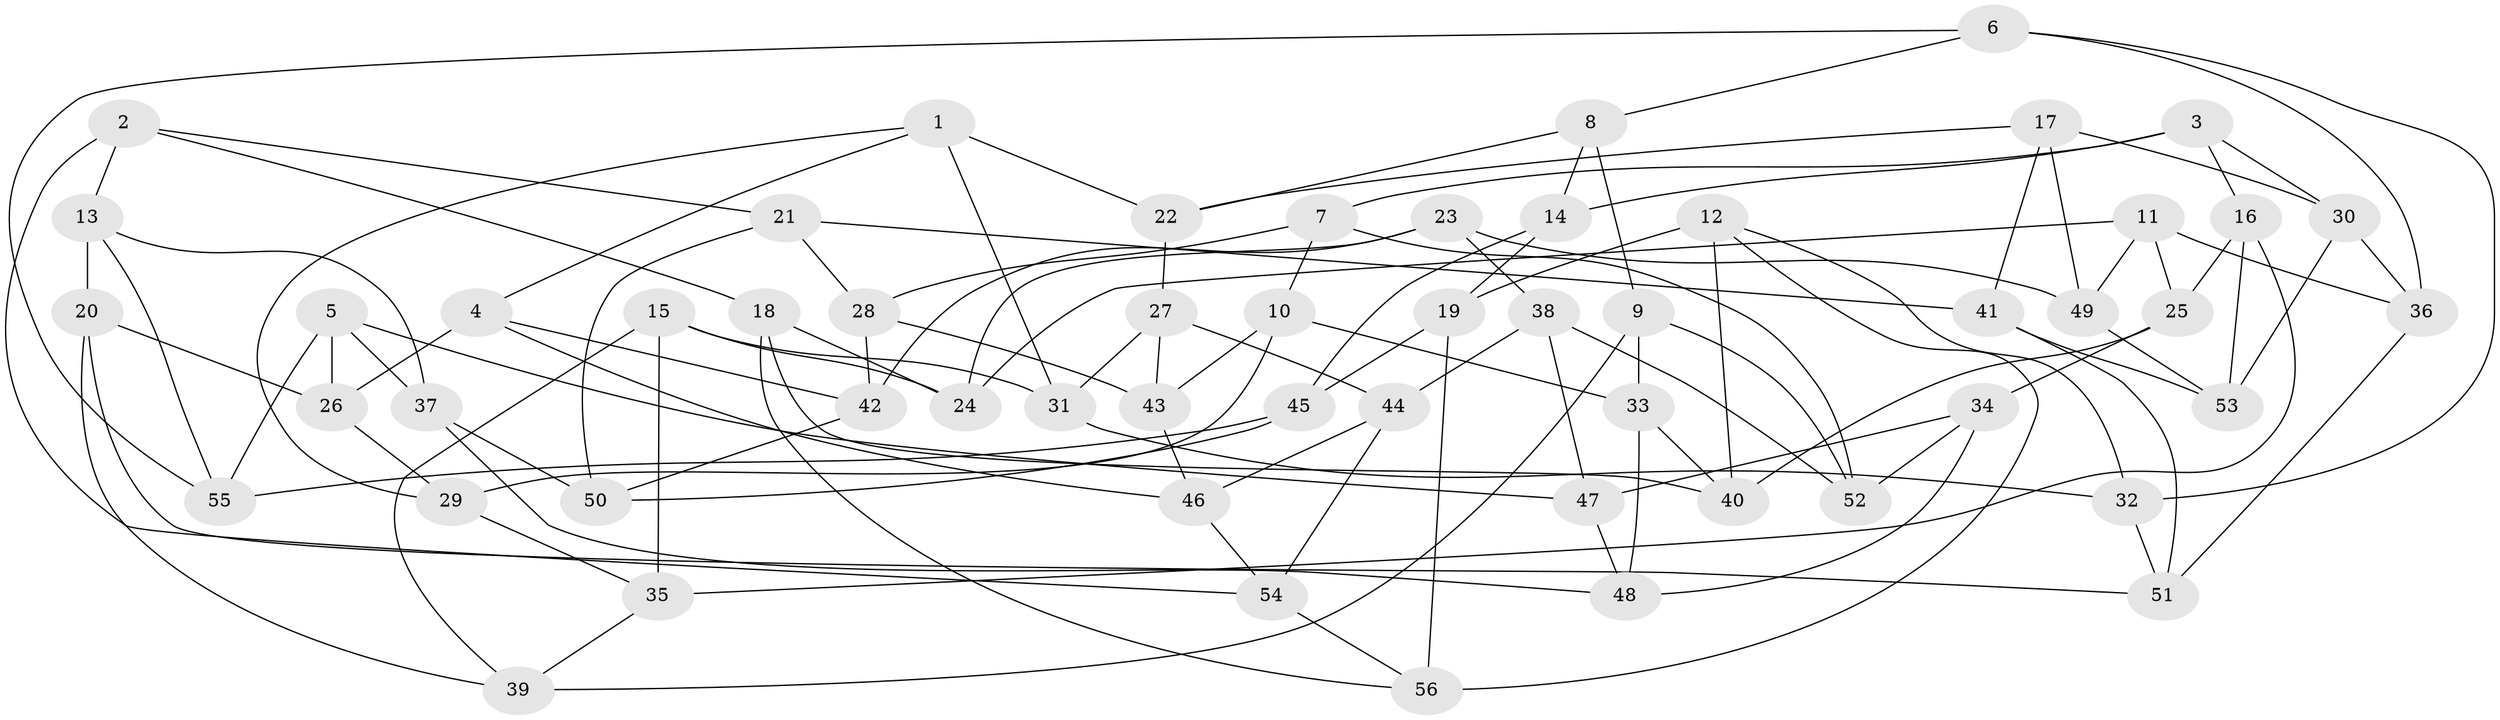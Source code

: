 // Generated by graph-tools (version 1.1) at 2025/11/02/27/25 16:11:48]
// undirected, 56 vertices, 112 edges
graph export_dot {
graph [start="1"]
  node [color=gray90,style=filled];
  1;
  2;
  3;
  4;
  5;
  6;
  7;
  8;
  9;
  10;
  11;
  12;
  13;
  14;
  15;
  16;
  17;
  18;
  19;
  20;
  21;
  22;
  23;
  24;
  25;
  26;
  27;
  28;
  29;
  30;
  31;
  32;
  33;
  34;
  35;
  36;
  37;
  38;
  39;
  40;
  41;
  42;
  43;
  44;
  45;
  46;
  47;
  48;
  49;
  50;
  51;
  52;
  53;
  54;
  55;
  56;
  1 -- 22;
  1 -- 29;
  1 -- 31;
  1 -- 4;
  2 -- 18;
  2 -- 13;
  2 -- 54;
  2 -- 21;
  3 -- 30;
  3 -- 14;
  3 -- 16;
  3 -- 7;
  4 -- 46;
  4 -- 42;
  4 -- 26;
  5 -- 47;
  5 -- 37;
  5 -- 26;
  5 -- 55;
  6 -- 55;
  6 -- 32;
  6 -- 36;
  6 -- 8;
  7 -- 10;
  7 -- 28;
  7 -- 52;
  8 -- 14;
  8 -- 22;
  8 -- 9;
  9 -- 52;
  9 -- 33;
  9 -- 39;
  10 -- 43;
  10 -- 33;
  10 -- 29;
  11 -- 24;
  11 -- 49;
  11 -- 36;
  11 -- 25;
  12 -- 40;
  12 -- 56;
  12 -- 32;
  12 -- 19;
  13 -- 37;
  13 -- 20;
  13 -- 55;
  14 -- 19;
  14 -- 45;
  15 -- 39;
  15 -- 31;
  15 -- 24;
  15 -- 35;
  16 -- 35;
  16 -- 25;
  16 -- 53;
  17 -- 22;
  17 -- 49;
  17 -- 41;
  17 -- 30;
  18 -- 24;
  18 -- 56;
  18 -- 40;
  19 -- 45;
  19 -- 56;
  20 -- 26;
  20 -- 51;
  20 -- 39;
  21 -- 41;
  21 -- 50;
  21 -- 28;
  22 -- 27;
  23 -- 38;
  23 -- 42;
  23 -- 49;
  23 -- 24;
  25 -- 34;
  25 -- 40;
  26 -- 29;
  27 -- 43;
  27 -- 31;
  27 -- 44;
  28 -- 42;
  28 -- 43;
  29 -- 35;
  30 -- 36;
  30 -- 53;
  31 -- 32;
  32 -- 51;
  33 -- 48;
  33 -- 40;
  34 -- 48;
  34 -- 47;
  34 -- 52;
  35 -- 39;
  36 -- 51;
  37 -- 48;
  37 -- 50;
  38 -- 52;
  38 -- 47;
  38 -- 44;
  41 -- 53;
  41 -- 51;
  42 -- 50;
  43 -- 46;
  44 -- 54;
  44 -- 46;
  45 -- 55;
  45 -- 50;
  46 -- 54;
  47 -- 48;
  49 -- 53;
  54 -- 56;
}
